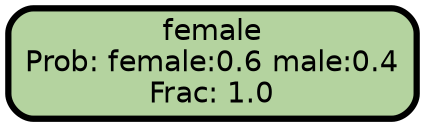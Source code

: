 graph Tree {
node [shape=box, style="filled, rounded",color="black",penwidth="3",fontcolor="black",                 fontname=helvetica] ;
graph [ranksep="0 equally", splines=straight,                 bgcolor=transparent, dpi=200] ;
edge [fontname=helvetica, color=black] ;
0 [label="female
Prob: female:0.6 male:0.4
Frac: 1.0", fillcolor="#b4d39f"] ;
{rank = same;}}